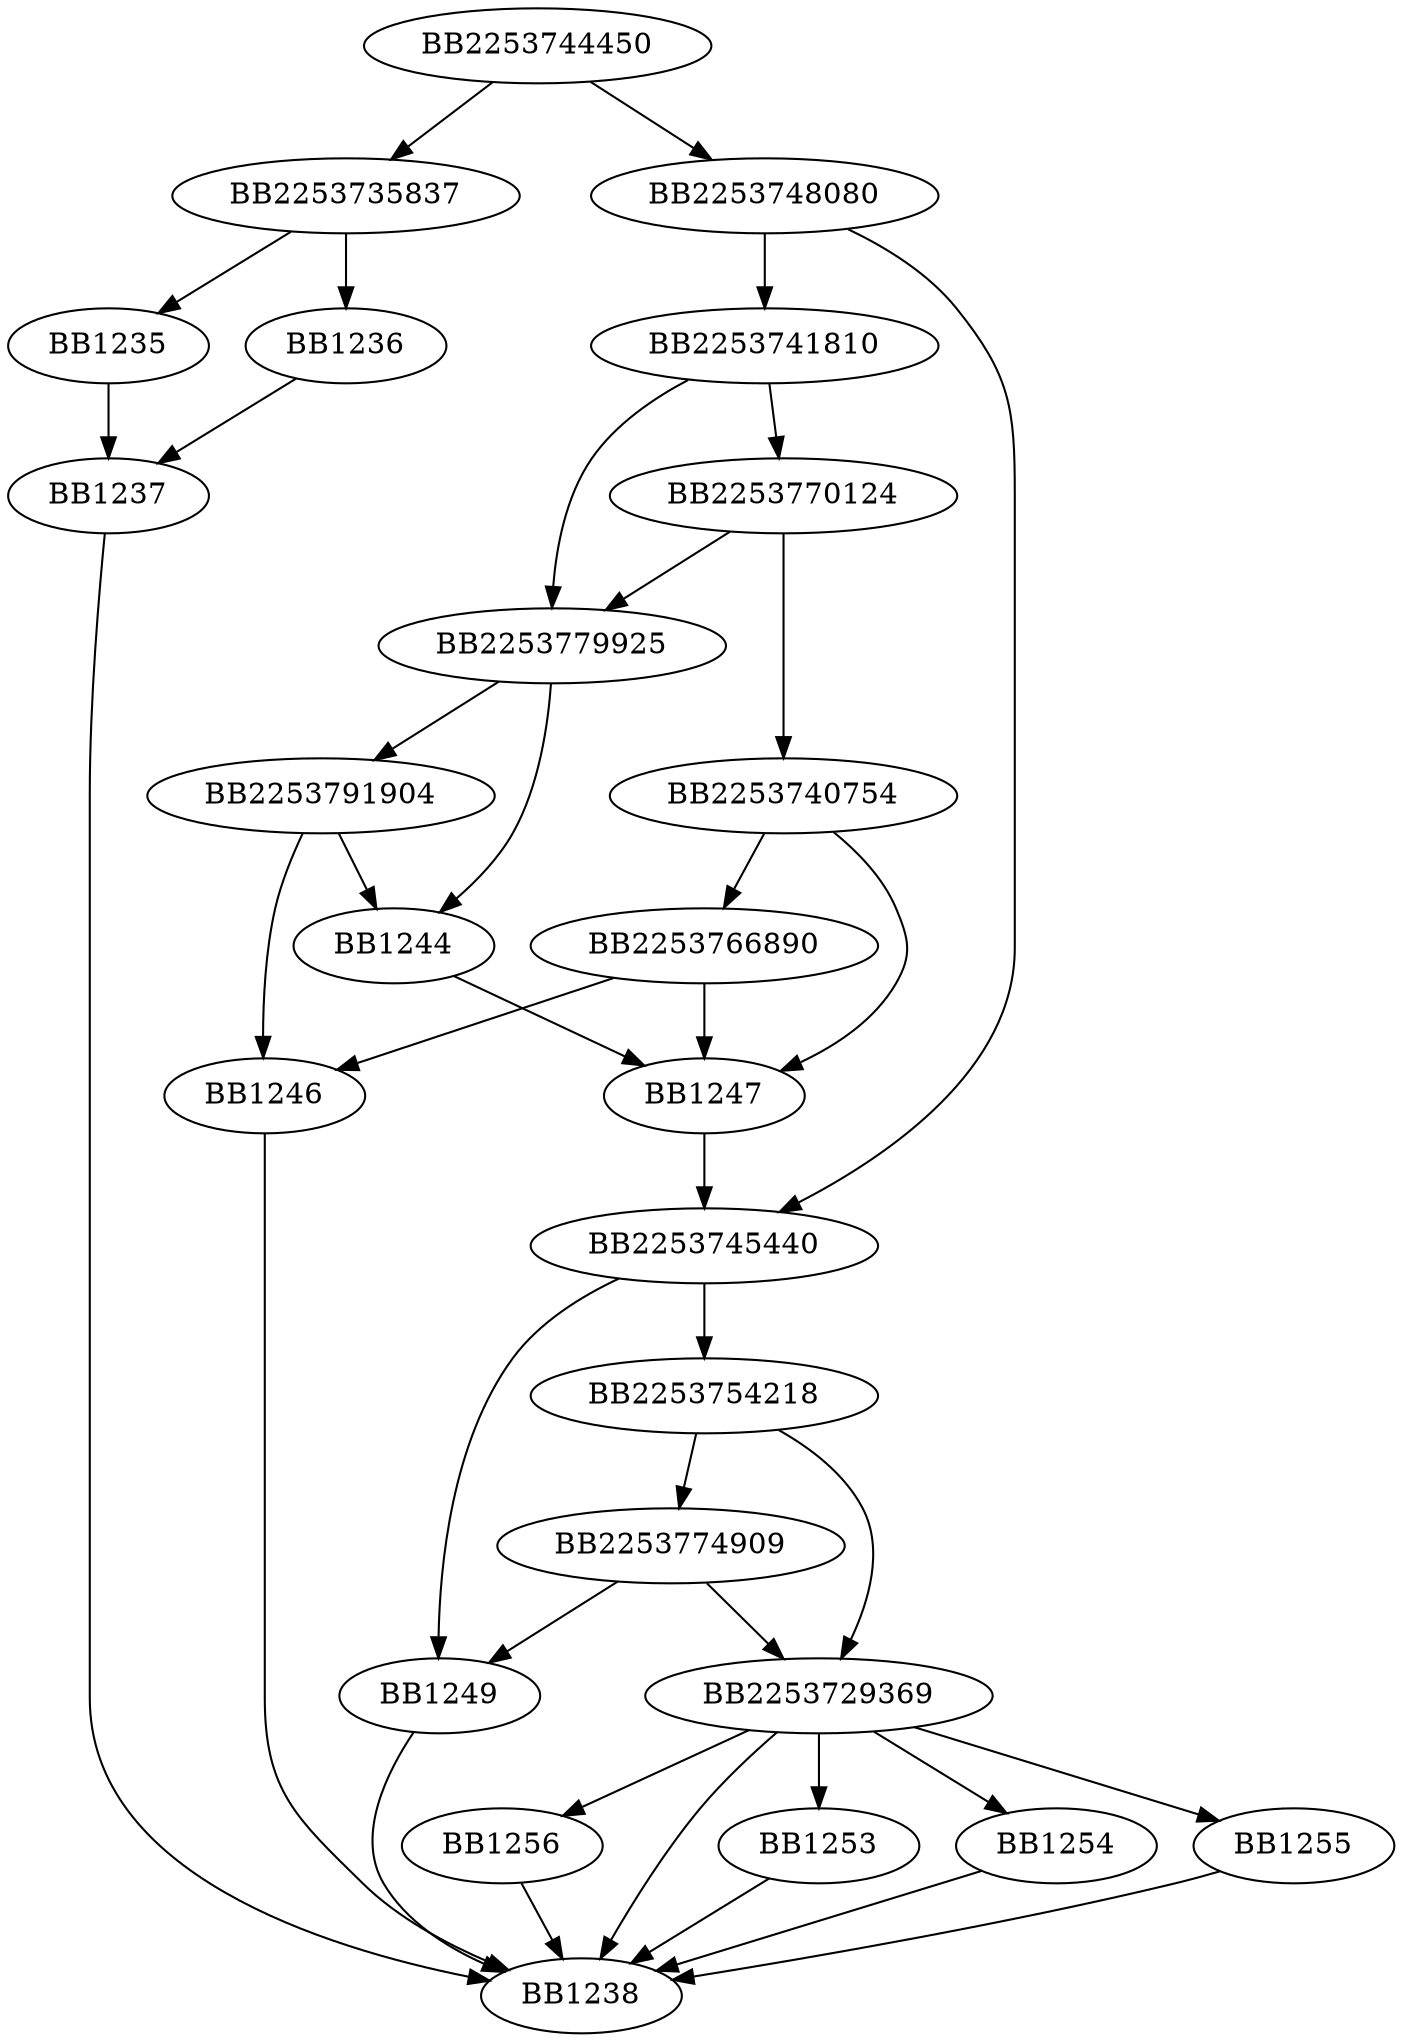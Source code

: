 digraph G{
	BB2253744450->BB2253735837;
	BB2253744450->BB2253748080;
	BB2253735837->BB1235;
	BB2253735837->BB1236;
	BB1236->BB1237;
	BB1235->BB1237;
	BB1237->BB1238;
	BB2253748080->BB2253741810;
	BB2253748080->BB2253745440;
	BB2253741810->BB2253779925;
	BB2253741810->BB2253770124;
	BB2253770124->BB2253779925;
	BB2253770124->BB2253740754;
	BB2253779925->BB1244;
	BB2253779925->BB2253791904;
	BB2253791904->BB1246;
	BB2253791904->BB1244;
	BB1244->BB1247;
	BB2253740754->BB2253766890;
	BB2253740754->BB1247;
	BB2253766890->BB1246;
	BB2253766890->BB1247;
	BB1246->BB1238;
	BB1247->BB2253745440;
	BB2253745440->BB1249;
	BB2253745440->BB2253754218;
	BB2253754218->BB2253729369;
	BB2253754218->BB2253774909;
	BB2253774909->BB1249;
	BB2253774909->BB2253729369;
	BB1249->BB1238;
	BB2253729369->BB1238;
	BB2253729369->BB1253;
	BB2253729369->BB1254;
	BB2253729369->BB1255;
	BB2253729369->BB1256;
	BB1253->BB1238;
	BB1254->BB1238;
	BB1255->BB1238;
	BB1256->BB1238;
}
